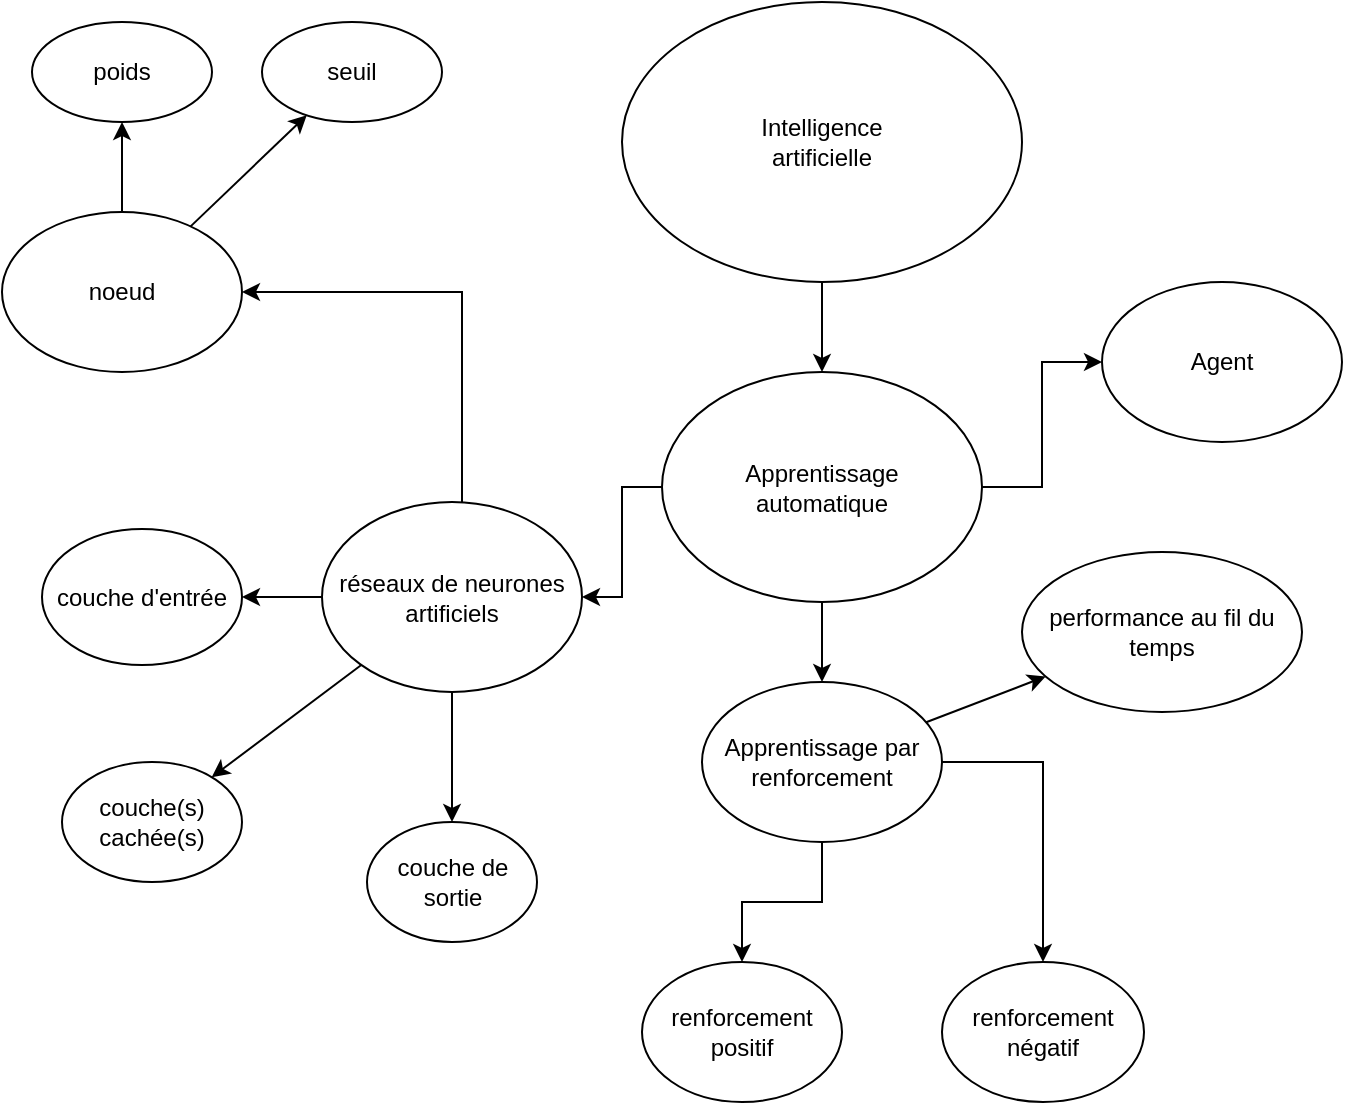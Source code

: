 <mxfile version="20.8.16" type="device"><diagram name="Page-1" id="3OW-FyKa3rkeJotm90hg"><mxGraphModel dx="1276" dy="614" grid="1" gridSize="10" guides="1" tooltips="1" connect="1" arrows="1" fold="1" page="1" pageScale="1" pageWidth="827" pageHeight="1169" math="0" shadow="0"><root><mxCell id="0"/><mxCell id="1" parent="0"/><mxCell id="wR-w52KnY3FpBj1MZoyE-3" style="edgeStyle=orthogonalEdgeStyle;rounded=0;orthogonalLoop=1;jettySize=auto;html=1;entryX=0.5;entryY=0;entryDx=0;entryDy=0;" parent="1" source="wR-w52KnY3FpBj1MZoyE-1" target="wR-w52KnY3FpBj1MZoyE-2" edge="1"><mxGeometry relative="1" as="geometry"/></mxCell><mxCell id="wR-w52KnY3FpBj1MZoyE-1" value="Intelligence&lt;br&gt;artificielle" style="ellipse;whiteSpace=wrap;html=1;" parent="1" vertex="1"><mxGeometry x="1030" y="150" width="200" height="140" as="geometry"/></mxCell><mxCell id="wR-w52KnY3FpBj1MZoyE-5" style="edgeStyle=orthogonalEdgeStyle;rounded=0;orthogonalLoop=1;jettySize=auto;html=1;entryX=0.5;entryY=0;entryDx=0;entryDy=0;" parent="1" source="wR-w52KnY3FpBj1MZoyE-2" target="wR-w52KnY3FpBj1MZoyE-4" edge="1"><mxGeometry relative="1" as="geometry"/></mxCell><mxCell id="wR-w52KnY3FpBj1MZoyE-7" style="edgeStyle=orthogonalEdgeStyle;rounded=0;orthogonalLoop=1;jettySize=auto;html=1;entryX=1;entryY=0.5;entryDx=0;entryDy=0;" parent="1" source="wR-w52KnY3FpBj1MZoyE-2" target="wR-w52KnY3FpBj1MZoyE-6" edge="1"><mxGeometry relative="1" as="geometry"/></mxCell><mxCell id="wR-w52KnY3FpBj1MZoyE-28" style="edgeStyle=orthogonalEdgeStyle;rounded=0;orthogonalLoop=1;jettySize=auto;html=1;" parent="1" source="wR-w52KnY3FpBj1MZoyE-2" target="wR-w52KnY3FpBj1MZoyE-27" edge="1"><mxGeometry relative="1" as="geometry"/></mxCell><mxCell id="wR-w52KnY3FpBj1MZoyE-2" value="Apprentissage &lt;br&gt;automatique" style="ellipse;whiteSpace=wrap;html=1;" parent="1" vertex="1"><mxGeometry x="1050" y="335" width="160" height="115" as="geometry"/></mxCell><mxCell id="wR-w52KnY3FpBj1MZoyE-9" style="edgeStyle=orthogonalEdgeStyle;rounded=0;orthogonalLoop=1;jettySize=auto;html=1;entryX=0.5;entryY=0;entryDx=0;entryDy=0;" parent="1" source="wR-w52KnY3FpBj1MZoyE-4" target="wR-w52KnY3FpBj1MZoyE-8" edge="1"><mxGeometry relative="1" as="geometry"/></mxCell><mxCell id="wR-w52KnY3FpBj1MZoyE-11" style="edgeStyle=orthogonalEdgeStyle;rounded=0;orthogonalLoop=1;jettySize=auto;html=1;entryX=0.5;entryY=0;entryDx=0;entryDy=0;" parent="1" source="wR-w52KnY3FpBj1MZoyE-4" target="wR-w52KnY3FpBj1MZoyE-10" edge="1"><mxGeometry relative="1" as="geometry"><Array as="points"><mxPoint x="1241" y="530"/></Array></mxGeometry></mxCell><mxCell id="wR-w52KnY3FpBj1MZoyE-4" value="Apprentissage par renforcement" style="ellipse;whiteSpace=wrap;html=1;" parent="1" vertex="1"><mxGeometry x="1070" y="490" width="120" height="80" as="geometry"/></mxCell><mxCell id="wR-w52KnY3FpBj1MZoyE-13" style="edgeStyle=orthogonalEdgeStyle;rounded=0;orthogonalLoop=1;jettySize=auto;html=1;entryX=1;entryY=0.5;entryDx=0;entryDy=0;" parent="1" source="wR-w52KnY3FpBj1MZoyE-6" target="wR-w52KnY3FpBj1MZoyE-12" edge="1"><mxGeometry relative="1" as="geometry"/></mxCell><mxCell id="wR-w52KnY3FpBj1MZoyE-18" style="edgeStyle=orthogonalEdgeStyle;rounded=0;orthogonalLoop=1;jettySize=auto;html=1;" parent="1" source="wR-w52KnY3FpBj1MZoyE-6" target="wR-w52KnY3FpBj1MZoyE-17" edge="1"><mxGeometry relative="1" as="geometry"/></mxCell><mxCell id="wR-w52KnY3FpBj1MZoyE-20" style="edgeStyle=orthogonalEdgeStyle;rounded=0;orthogonalLoop=1;jettySize=auto;html=1;entryX=1;entryY=0.5;entryDx=0;entryDy=0;" parent="1" source="wR-w52KnY3FpBj1MZoyE-6" target="wR-w52KnY3FpBj1MZoyE-19" edge="1"><mxGeometry relative="1" as="geometry"><Array as="points"><mxPoint x="950" y="295"/></Array></mxGeometry></mxCell><mxCell id="wR-w52KnY3FpBj1MZoyE-6" value="réseaux de neurones artificiels" style="ellipse;whiteSpace=wrap;html=1;" parent="1" vertex="1"><mxGeometry x="880" y="400" width="130" height="95" as="geometry"/></mxCell><mxCell id="wR-w52KnY3FpBj1MZoyE-8" value="renforcement positif" style="ellipse;whiteSpace=wrap;html=1;" parent="1" vertex="1"><mxGeometry x="1040" y="630" width="100" height="70" as="geometry"/></mxCell><mxCell id="wR-w52KnY3FpBj1MZoyE-10" value="renforcement négatif" style="ellipse;whiteSpace=wrap;html=1;" parent="1" vertex="1"><mxGeometry x="1190" y="630" width="101" height="70" as="geometry"/></mxCell><mxCell id="wR-w52KnY3FpBj1MZoyE-12" value="couche d'entrée" style="ellipse;whiteSpace=wrap;html=1;" parent="1" vertex="1"><mxGeometry x="740" y="413.5" width="100" height="68" as="geometry"/></mxCell><mxCell id="wR-w52KnY3FpBj1MZoyE-14" value="couche(s) cachée(s)" style="ellipse;whiteSpace=wrap;html=1;" parent="1" vertex="1"><mxGeometry x="750" y="530" width="90" height="60" as="geometry"/></mxCell><mxCell id="wR-w52KnY3FpBj1MZoyE-16" value="" style="endArrow=classic;html=1;rounded=0;" parent="1" source="wR-w52KnY3FpBj1MZoyE-6" target="wR-w52KnY3FpBj1MZoyE-14" edge="1"><mxGeometry width="50" height="50" relative="1" as="geometry"><mxPoint x="580" y="660" as="sourcePoint"/><mxPoint x="630" y="610" as="targetPoint"/></mxGeometry></mxCell><mxCell id="wR-w52KnY3FpBj1MZoyE-17" value="couche de sortie" style="ellipse;whiteSpace=wrap;html=1;" parent="1" vertex="1"><mxGeometry x="902.5" y="560" width="85" height="60" as="geometry"/></mxCell><mxCell id="wR-w52KnY3FpBj1MZoyE-22" style="edgeStyle=orthogonalEdgeStyle;rounded=0;orthogonalLoop=1;jettySize=auto;html=1;entryX=0.5;entryY=1;entryDx=0;entryDy=0;" parent="1" source="wR-w52KnY3FpBj1MZoyE-19" target="wR-w52KnY3FpBj1MZoyE-21" edge="1"><mxGeometry relative="1" as="geometry"/></mxCell><mxCell id="wR-w52KnY3FpBj1MZoyE-19" value="noeud" style="ellipse;whiteSpace=wrap;html=1;" parent="1" vertex="1"><mxGeometry x="720" y="255" width="120" height="80" as="geometry"/></mxCell><mxCell id="wR-w52KnY3FpBj1MZoyE-21" value="poids" style="ellipse;whiteSpace=wrap;html=1;" parent="1" vertex="1"><mxGeometry x="735" y="160" width="90" height="50" as="geometry"/></mxCell><mxCell id="wR-w52KnY3FpBj1MZoyE-23" value="seuil" style="ellipse;whiteSpace=wrap;html=1;" parent="1" vertex="1"><mxGeometry x="850" y="160" width="90" height="50" as="geometry"/></mxCell><mxCell id="wR-w52KnY3FpBj1MZoyE-24" value="" style="endArrow=classic;html=1;rounded=0;" parent="1" source="wR-w52KnY3FpBj1MZoyE-19" target="wR-w52KnY3FpBj1MZoyE-23" edge="1"><mxGeometry width="50" height="50" relative="1" as="geometry"><mxPoint x="650" y="480" as="sourcePoint"/><mxPoint x="700" y="430" as="targetPoint"/></mxGeometry></mxCell><mxCell id="wR-w52KnY3FpBj1MZoyE-25" value="performance au fil du temps" style="ellipse;whiteSpace=wrap;html=1;" parent="1" vertex="1"><mxGeometry x="1230" y="425" width="140" height="80" as="geometry"/></mxCell><mxCell id="wR-w52KnY3FpBj1MZoyE-26" value="" style="endArrow=classic;html=1;rounded=0;" parent="1" source="wR-w52KnY3FpBj1MZoyE-4" target="wR-w52KnY3FpBj1MZoyE-25" edge="1"><mxGeometry width="50" height="50" relative="1" as="geometry"><mxPoint x="1390" y="600" as="sourcePoint"/><mxPoint x="1440" y="550" as="targetPoint"/></mxGeometry></mxCell><mxCell id="wR-w52KnY3FpBj1MZoyE-27" value="Agent" style="ellipse;whiteSpace=wrap;html=1;" parent="1" vertex="1"><mxGeometry x="1270" y="290" width="120" height="80" as="geometry"/></mxCell></root></mxGraphModel></diagram></mxfile>